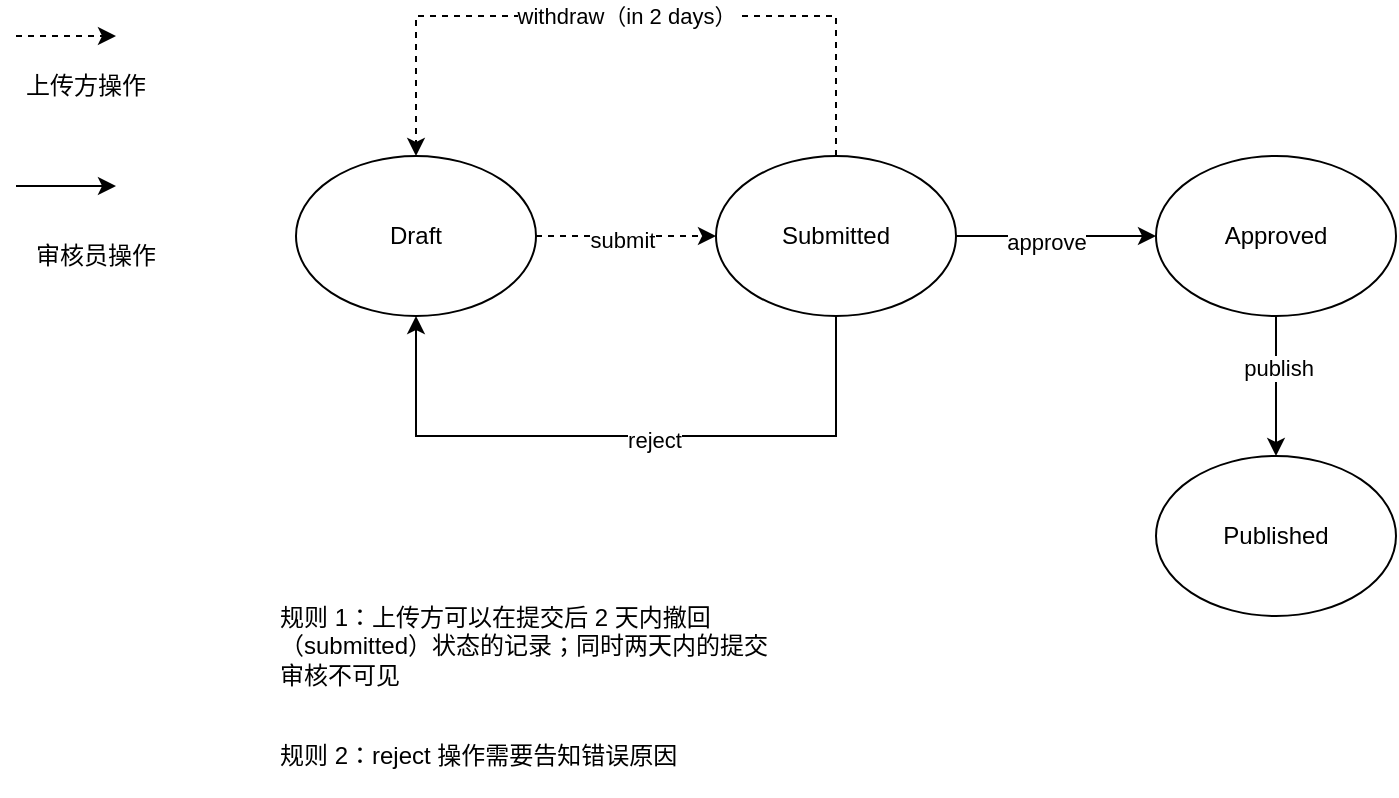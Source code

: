 <mxfile version="27.0.5">
  <diagram name="第 1 页" id="VwkbADx8s3_klUCXpdJr">
    <mxGraphModel dx="905" dy="620" grid="1" gridSize="10" guides="1" tooltips="1" connect="1" arrows="1" fold="1" page="1" pageScale="1" pageWidth="827" pageHeight="1169" math="0" shadow="0">
      <root>
        <mxCell id="0" />
        <mxCell id="1" parent="0" />
        <mxCell id="eZEsALrk7I3r8nlr_DAR-6" style="edgeStyle=orthogonalEdgeStyle;rounded=0;orthogonalLoop=1;jettySize=auto;html=1;entryX=0;entryY=0.5;entryDx=0;entryDy=0;dashed=1;" edge="1" parent="1" source="eZEsALrk7I3r8nlr_DAR-1" target="eZEsALrk7I3r8nlr_DAR-2">
          <mxGeometry relative="1" as="geometry">
            <Array as="points">
              <mxPoint x="360" y="160" />
              <mxPoint x="360" y="160" />
            </Array>
          </mxGeometry>
        </mxCell>
        <mxCell id="eZEsALrk7I3r8nlr_DAR-16" value="submit" style="edgeLabel;html=1;align=center;verticalAlign=middle;resizable=0;points=[];" vertex="1" connectable="0" parent="eZEsALrk7I3r8nlr_DAR-6">
          <mxGeometry x="-0.044" y="-2" relative="1" as="geometry">
            <mxPoint as="offset" />
          </mxGeometry>
        </mxCell>
        <mxCell id="eZEsALrk7I3r8nlr_DAR-1" value="Draft" style="ellipse;whiteSpace=wrap;html=1;" vertex="1" parent="1">
          <mxGeometry x="190" y="120" width="120" height="80" as="geometry" />
        </mxCell>
        <mxCell id="eZEsALrk7I3r8nlr_DAR-7" value="withdraw（in 2 days）" style="edgeStyle=orthogonalEdgeStyle;rounded=0;orthogonalLoop=1;jettySize=auto;html=1;entryX=0.5;entryY=0;entryDx=0;entryDy=0;exitX=0.5;exitY=0;exitDx=0;exitDy=0;dashed=1;" edge="1" parent="1" source="eZEsALrk7I3r8nlr_DAR-2" target="eZEsALrk7I3r8nlr_DAR-1">
          <mxGeometry relative="1" as="geometry">
            <Array as="points">
              <mxPoint x="460" y="50" />
              <mxPoint x="250" y="50" />
            </Array>
          </mxGeometry>
        </mxCell>
        <mxCell id="eZEsALrk7I3r8nlr_DAR-8" style="edgeStyle=orthogonalEdgeStyle;rounded=0;orthogonalLoop=1;jettySize=auto;html=1;" edge="1" parent="1" source="eZEsALrk7I3r8nlr_DAR-2" target="eZEsALrk7I3r8nlr_DAR-3">
          <mxGeometry relative="1" as="geometry" />
        </mxCell>
        <mxCell id="eZEsALrk7I3r8nlr_DAR-20" value="approve" style="edgeLabel;html=1;align=center;verticalAlign=middle;resizable=0;points=[];" vertex="1" connectable="0" parent="eZEsALrk7I3r8nlr_DAR-8">
          <mxGeometry x="-0.1" y="-3" relative="1" as="geometry">
            <mxPoint as="offset" />
          </mxGeometry>
        </mxCell>
        <mxCell id="eZEsALrk7I3r8nlr_DAR-2" value="Submitted" style="ellipse;whiteSpace=wrap;html=1;" vertex="1" parent="1">
          <mxGeometry x="400" y="120" width="120" height="80" as="geometry" />
        </mxCell>
        <mxCell id="eZEsALrk7I3r8nlr_DAR-9" style="edgeStyle=orthogonalEdgeStyle;rounded=0;orthogonalLoop=1;jettySize=auto;html=1;entryX=0.5;entryY=0;entryDx=0;entryDy=0;" edge="1" parent="1" source="eZEsALrk7I3r8nlr_DAR-3" target="eZEsALrk7I3r8nlr_DAR-4">
          <mxGeometry relative="1" as="geometry" />
        </mxCell>
        <mxCell id="eZEsALrk7I3r8nlr_DAR-22" value="publish" style="edgeLabel;html=1;align=center;verticalAlign=middle;resizable=0;points=[];" vertex="1" connectable="0" parent="eZEsALrk7I3r8nlr_DAR-9">
          <mxGeometry x="-0.257" y="1" relative="1" as="geometry">
            <mxPoint as="offset" />
          </mxGeometry>
        </mxCell>
        <mxCell id="eZEsALrk7I3r8nlr_DAR-10" style="edgeStyle=orthogonalEdgeStyle;rounded=0;orthogonalLoop=1;jettySize=auto;html=1;entryX=0.5;entryY=1;entryDx=0;entryDy=0;" edge="1" parent="1" target="eZEsALrk7I3r8nlr_DAR-1">
          <mxGeometry relative="1" as="geometry">
            <mxPoint x="460" y="200" as="sourcePoint" />
            <mxPoint x="460" y="350" as="targetPoint" />
            <Array as="points">
              <mxPoint x="460" y="260" />
              <mxPoint x="250" y="260" />
            </Array>
          </mxGeometry>
        </mxCell>
        <mxCell id="eZEsALrk7I3r8nlr_DAR-21" value="reject" style="edgeLabel;html=1;align=center;verticalAlign=middle;resizable=0;points=[];" vertex="1" connectable="0" parent="eZEsALrk7I3r8nlr_DAR-10">
          <mxGeometry x="-0.086" y="2" relative="1" as="geometry">
            <mxPoint as="offset" />
          </mxGeometry>
        </mxCell>
        <mxCell id="eZEsALrk7I3r8nlr_DAR-3" value="Approved" style="ellipse;whiteSpace=wrap;html=1;" vertex="1" parent="1">
          <mxGeometry x="620" y="120" width="120" height="80" as="geometry" />
        </mxCell>
        <mxCell id="eZEsALrk7I3r8nlr_DAR-4" value="Published" style="ellipse;whiteSpace=wrap;html=1;" vertex="1" parent="1">
          <mxGeometry x="620" y="270" width="120" height="80" as="geometry" />
        </mxCell>
        <mxCell id="eZEsALrk7I3r8nlr_DAR-12" value="" style="endArrow=classic;html=1;rounded=0;dashed=1;" edge="1" parent="1">
          <mxGeometry width="50" height="50" relative="1" as="geometry">
            <mxPoint x="50" y="60" as="sourcePoint" />
            <mxPoint x="100" y="60" as="targetPoint" />
          </mxGeometry>
        </mxCell>
        <mxCell id="eZEsALrk7I3r8nlr_DAR-13" value="" style="endArrow=classic;html=1;rounded=0;" edge="1" parent="1">
          <mxGeometry width="50" height="50" relative="1" as="geometry">
            <mxPoint x="50" y="135" as="sourcePoint" />
            <mxPoint x="100" y="135" as="targetPoint" />
          </mxGeometry>
        </mxCell>
        <mxCell id="eZEsALrk7I3r8nlr_DAR-14" value="上传方操作" style="text;html=1;align=center;verticalAlign=middle;whiteSpace=wrap;rounded=0;" vertex="1" parent="1">
          <mxGeometry x="50" y="70" width="70" height="30" as="geometry" />
        </mxCell>
        <mxCell id="eZEsALrk7I3r8nlr_DAR-15" value="审核员操作" style="text;html=1;align=center;verticalAlign=middle;whiteSpace=wrap;rounded=0;" vertex="1" parent="1">
          <mxGeometry x="50" y="160" width="80" height="20" as="geometry" />
        </mxCell>
        <mxCell id="eZEsALrk7I3r8nlr_DAR-23" value="规则 1：上传方可以在提交后 2 天内撤回（submitted）状态的记录；同时两天内的提交审核不可见" style="text;html=1;align=left;verticalAlign=middle;whiteSpace=wrap;rounded=0;" vertex="1" parent="1">
          <mxGeometry x="180" y="340" width="250" height="50" as="geometry" />
        </mxCell>
        <mxCell id="eZEsALrk7I3r8nlr_DAR-24" value="规则 2：reject 操作需要告知错误原因" style="text;html=1;align=left;verticalAlign=middle;whiteSpace=wrap;rounded=0;" vertex="1" parent="1">
          <mxGeometry x="180" y="400" width="250" height="40" as="geometry" />
        </mxCell>
      </root>
    </mxGraphModel>
  </diagram>
</mxfile>
